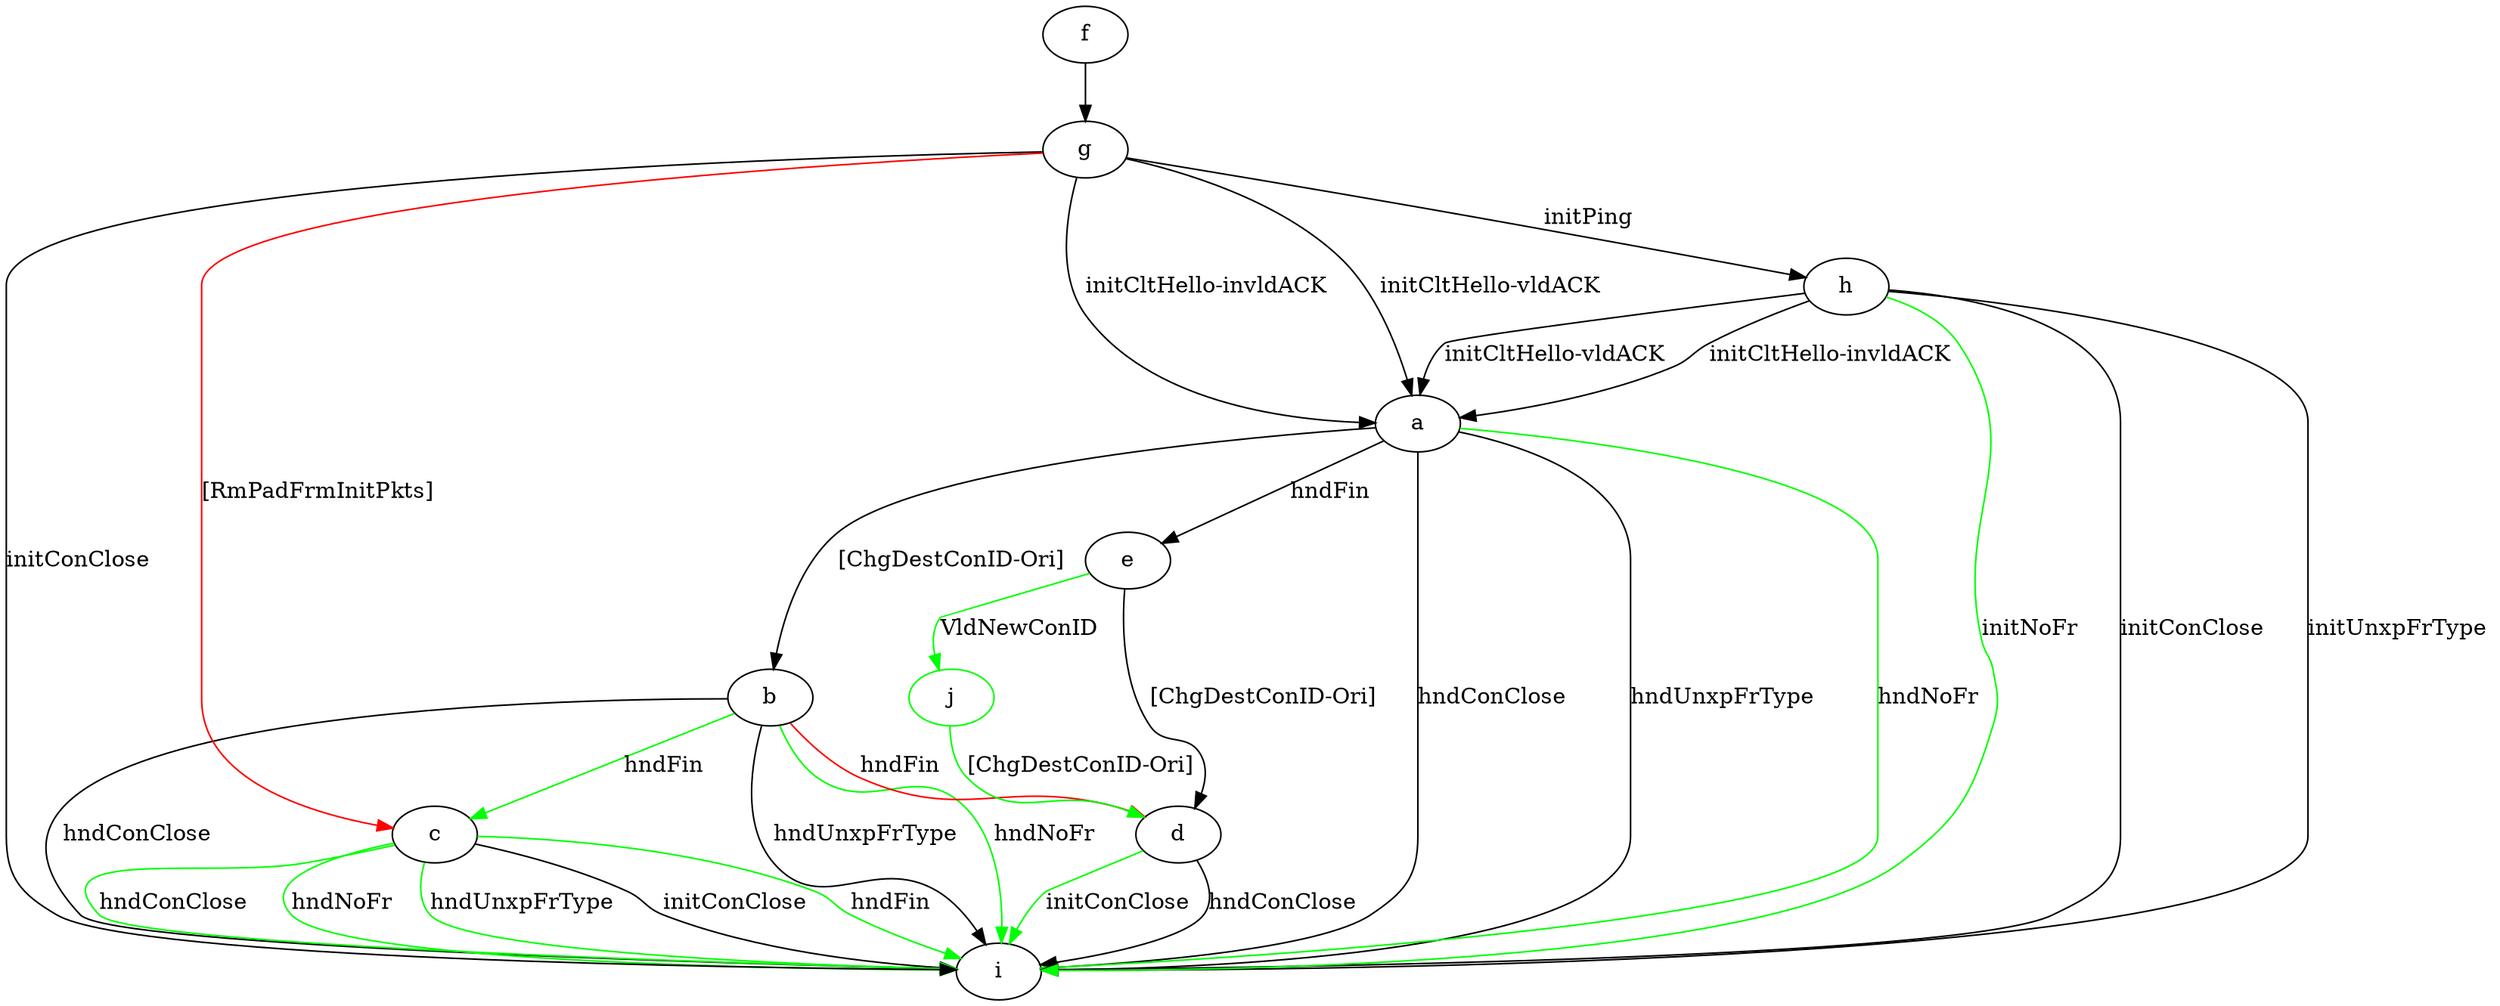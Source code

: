 digraph "" {
	a -> b	[key=0,
		label="[ChgDestConID-Ori] "];
	a -> e	[key=0,
		label="hndFin "];
	a -> i	[key=0,
		label="hndConClose "];
	a -> i	[key=1,
		label="hndUnxpFrType "];
	a -> i	[key=2,
		color=green,
		label="hndNoFr "];
	b -> c	[key=0,
		color=green,
		label="hndFin "];
	b -> d	[key=0,
		color=red,
		label="hndFin "];
	b -> i	[key=0,
		label="hndConClose "];
	b -> i	[key=1,
		label="hndUnxpFrType "];
	b -> i	[key=2,
		color=green,
		label="hndNoFr "];
	c -> i	[key=0,
		label="initConClose "];
	c -> i	[key=1,
		color=green,
		label="hndFin "];
	c -> i	[key=2,
		color=green,
		label="hndConClose "];
	c -> i	[key=3,
		color=green,
		label="hndNoFr "];
	c -> i	[key=4,
		color=green,
		label="hndUnxpFrType "];
	d -> i	[key=0,
		label="hndConClose "];
	d -> i	[key=1,
		color=green,
		label="initConClose "];
	e -> d	[key=0,
		label="[ChgDestConID-Ori] "];
	j	[color=green];
	e -> j	[key=0,
		color=green,
		label="VldNewConID "];
	f -> g	[key=0];
	g -> a	[key=0,
		label="initCltHello-vldACK "];
	g -> a	[key=1,
		label="initCltHello-invldACK "];
	g -> c	[key=0,
		color=red,
		label="[RmPadFrmInitPkts] "];
	g -> h	[key=0,
		label="initPing "];
	g -> i	[key=0,
		label="initConClose "];
	h -> a	[key=0,
		label="initCltHello-vldACK "];
	h -> a	[key=1,
		label="initCltHello-invldACK "];
	h -> i	[key=0,
		label="initConClose "];
	h -> i	[key=1,
		label="initUnxpFrType "];
	h -> i	[key=2,
		color=green,
		label="initNoFr "];
	j -> d	[key=0,
		color=green,
		label="[ChgDestConID-Ori] "];
}
